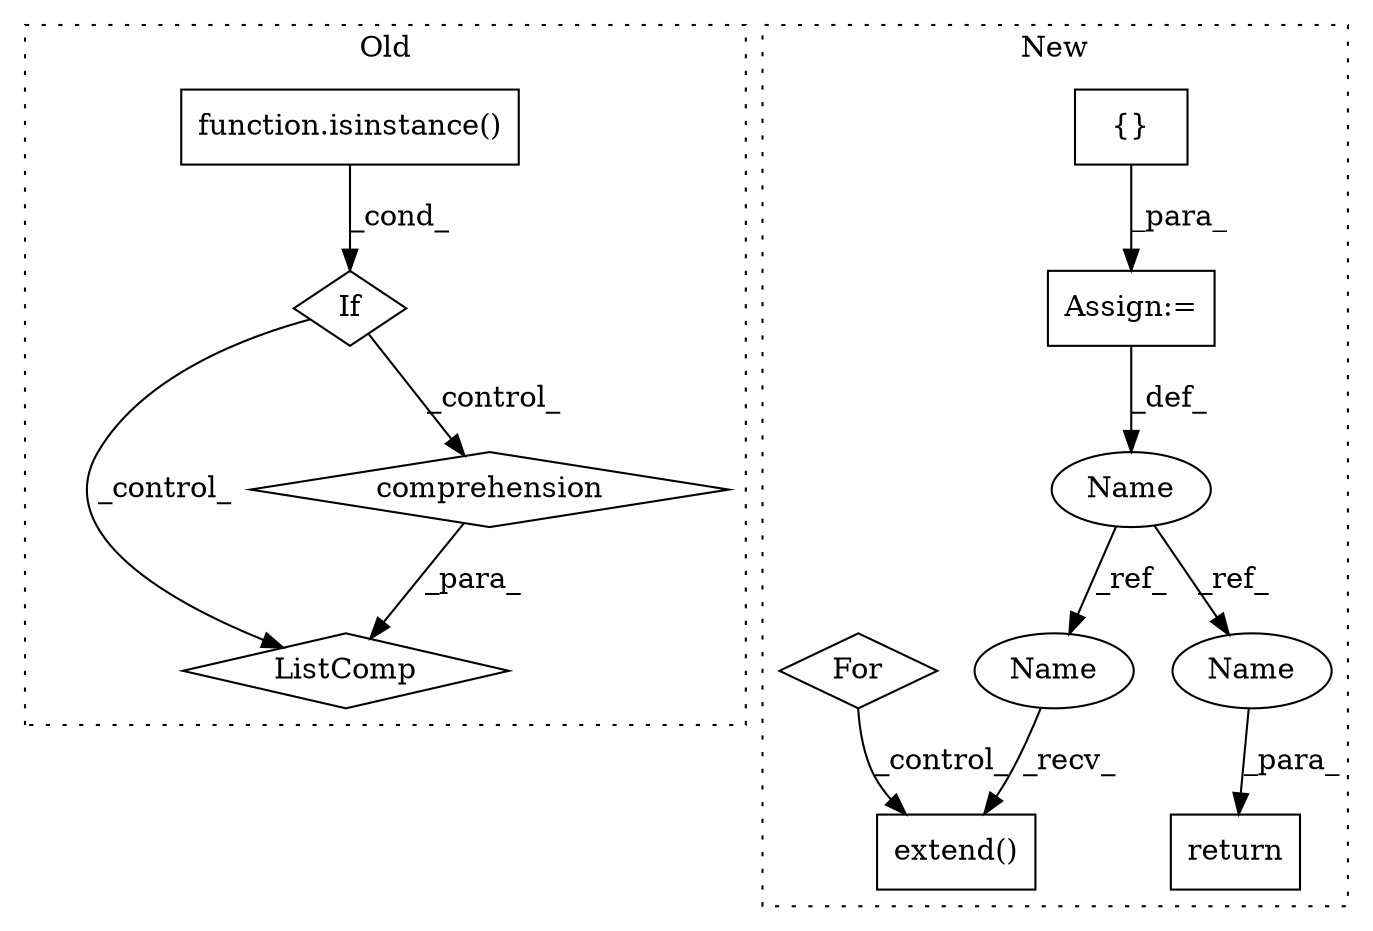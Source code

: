digraph G {
subgraph cluster0 {
1 [label="ListComp" a="106" s="3544" l="24" shape="diamond"];
3 [label="comprehension" a="45" s="3556" l="3" shape="diamond"];
9 [label="If" a="96" s="3482" l="0" shape="diamond"];
10 [label="function.isinstance()" a="75" s="3482,3515" l="11,1" shape="box"];
label = "Old";
style="dotted";
}
subgraph cluster1 {
2 [label="extend()" a="75" s="3729,3748" l="9,1" shape="box"];
4 [label="{}" a="59" s="3474,3474" l="2,1" shape="box"];
5 [label="For" a="107" s="3705,3715" l="4,14" shape="diamond"];
6 [label="Assign:=" a="68" s="3460" l="14" shape="box"];
7 [label="Name" a="87" s="3459" l="1" shape="ellipse"];
8 [label="return" a="93" s="3784" l="7" shape="box"];
11 [label="Name" a="87" s="3729" l="1" shape="ellipse"];
12 [label="Name" a="87" s="3791" l="1" shape="ellipse"];
label = "New";
style="dotted";
}
3 -> 1 [label="_para_"];
4 -> 6 [label="_para_"];
5 -> 2 [label="_control_"];
6 -> 7 [label="_def_"];
7 -> 11 [label="_ref_"];
7 -> 12 [label="_ref_"];
9 -> 3 [label="_control_"];
9 -> 1 [label="_control_"];
10 -> 9 [label="_cond_"];
11 -> 2 [label="_recv_"];
12 -> 8 [label="_para_"];
}
